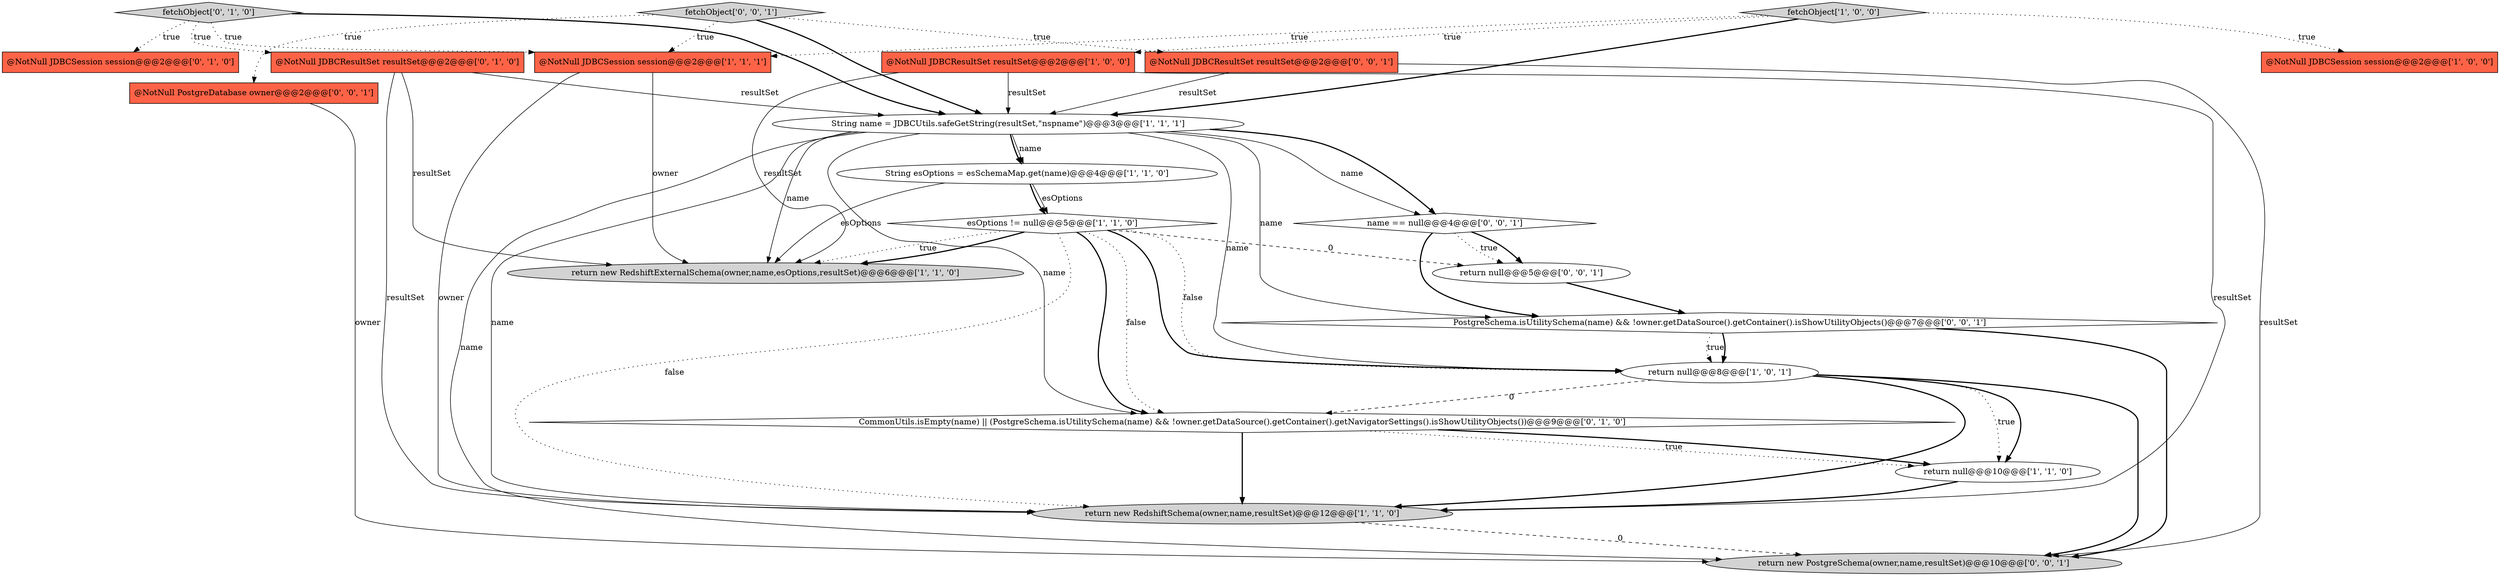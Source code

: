 digraph {
14 [style = filled, label = "@NotNull JDBCSession session@@@2@@@['0', '1', '0']", fillcolor = tomato, shape = box image = "AAA0AAABBB2BBB"];
8 [style = filled, label = "return null@@@10@@@['1', '1', '0']", fillcolor = white, shape = ellipse image = "AAA0AAABBB1BBB"];
7 [style = filled, label = "@NotNull JDBCSession session@@@2@@@['1', '1', '1']", fillcolor = tomato, shape = box image = "AAA0AAABBB1BBB"];
15 [style = filled, label = "fetchObject['0', '0', '1']", fillcolor = lightgray, shape = diamond image = "AAA0AAABBB3BBB"];
9 [style = filled, label = "String esOptions = esSchemaMap.get(name)@@@4@@@['1', '1', '0']", fillcolor = white, shape = ellipse image = "AAA0AAABBB1BBB"];
16 [style = filled, label = "@NotNull PostgreDatabase owner@@@2@@@['0', '0', '1']", fillcolor = tomato, shape = box image = "AAA0AAABBB3BBB"];
10 [style = filled, label = "fetchObject['1', '0', '0']", fillcolor = lightgray, shape = diamond image = "AAA0AAABBB1BBB"];
11 [style = filled, label = "CommonUtils.isEmpty(name) || (PostgreSchema.isUtilitySchema(name) && !owner.getDataSource().getContainer().getNavigatorSettings().isShowUtilityObjects())@@@9@@@['0', '1', '0']", fillcolor = white, shape = diamond image = "AAA1AAABBB2BBB"];
0 [style = filled, label = "return null@@@8@@@['1', '0', '1']", fillcolor = white, shape = ellipse image = "AAA0AAABBB1BBB"];
1 [style = filled, label = "@NotNull JDBCResultSet resultSet@@@2@@@['1', '0', '0']", fillcolor = tomato, shape = box image = "AAA0AAABBB1BBB"];
4 [style = filled, label = "return new RedshiftExternalSchema(owner,name,esOptions,resultSet)@@@6@@@['1', '1', '0']", fillcolor = lightgray, shape = ellipse image = "AAA0AAABBB1BBB"];
17 [style = filled, label = "name == null@@@4@@@['0', '0', '1']", fillcolor = white, shape = diamond image = "AAA0AAABBB3BBB"];
2 [style = filled, label = "String name = JDBCUtils.safeGetString(resultSet,\"nspname\")@@@3@@@['1', '1', '1']", fillcolor = white, shape = ellipse image = "AAA0AAABBB1BBB"];
5 [style = filled, label = "@NotNull JDBCSession session@@@2@@@['1', '0', '0']", fillcolor = tomato, shape = box image = "AAA0AAABBB1BBB"];
12 [style = filled, label = "fetchObject['0', '1', '0']", fillcolor = lightgray, shape = diamond image = "AAA0AAABBB2BBB"];
19 [style = filled, label = "@NotNull JDBCResultSet resultSet@@@2@@@['0', '0', '1']", fillcolor = tomato, shape = box image = "AAA0AAABBB3BBB"];
3 [style = filled, label = "esOptions != null@@@5@@@['1', '1', '0']", fillcolor = white, shape = diamond image = "AAA0AAABBB1BBB"];
6 [style = filled, label = "return new RedshiftSchema(owner,name,resultSet)@@@12@@@['1', '1', '0']", fillcolor = lightgray, shape = ellipse image = "AAA0AAABBB1BBB"];
13 [style = filled, label = "@NotNull JDBCResultSet resultSet@@@2@@@['0', '1', '0']", fillcolor = tomato, shape = box image = "AAA0AAABBB2BBB"];
18 [style = filled, label = "return null@@@5@@@['0', '0', '1']", fillcolor = white, shape = ellipse image = "AAA0AAABBB3BBB"];
21 [style = filled, label = "PostgreSchema.isUtilitySchema(name) && !owner.getDataSource().getContainer().isShowUtilityObjects()@@@7@@@['0', '0', '1']", fillcolor = white, shape = diamond image = "AAA0AAABBB3BBB"];
20 [style = filled, label = "return new PostgreSchema(owner,name,resultSet)@@@10@@@['0', '0', '1']", fillcolor = lightgray, shape = ellipse image = "AAA0AAABBB3BBB"];
0->6 [style = bold, label=""];
21->0 [style = dotted, label="true"];
12->7 [style = dotted, label="true"];
17->18 [style = dotted, label="true"];
15->19 [style = dotted, label="true"];
2->4 [style = solid, label="name"];
3->11 [style = bold, label=""];
10->1 [style = dotted, label="true"];
10->2 [style = bold, label=""];
6->20 [style = dashed, label="0"];
2->9 [style = solid, label="name"];
17->21 [style = bold, label=""];
0->8 [style = dotted, label="true"];
3->6 [style = dotted, label="false"];
3->0 [style = dotted, label="false"];
12->2 [style = bold, label=""];
2->20 [style = solid, label="name"];
9->3 [style = bold, label=""];
7->6 [style = solid, label="owner"];
16->20 [style = solid, label="owner"];
12->13 [style = dotted, label="true"];
9->3 [style = solid, label="esOptions"];
2->0 [style = solid, label="name"];
0->8 [style = bold, label=""];
8->6 [style = bold, label=""];
11->6 [style = bold, label=""];
10->7 [style = dotted, label="true"];
19->2 [style = solid, label="resultSet"];
13->6 [style = solid, label="resultSet"];
3->11 [style = dotted, label="false"];
1->6 [style = solid, label="resultSet"];
15->2 [style = bold, label=""];
2->11 [style = solid, label="name"];
1->4 [style = solid, label="resultSet"];
2->17 [style = bold, label=""];
2->6 [style = solid, label="name"];
2->9 [style = bold, label=""];
2->21 [style = solid, label="name"];
19->20 [style = solid, label="resultSet"];
0->20 [style = bold, label=""];
11->8 [style = dotted, label="true"];
0->11 [style = dashed, label="0"];
21->20 [style = bold, label=""];
7->4 [style = solid, label="owner"];
3->4 [style = dotted, label="true"];
11->8 [style = bold, label=""];
3->0 [style = bold, label=""];
12->14 [style = dotted, label="true"];
1->2 [style = solid, label="resultSet"];
18->21 [style = bold, label=""];
3->18 [style = dashed, label="0"];
15->16 [style = dotted, label="true"];
13->2 [style = solid, label="resultSet"];
13->4 [style = solid, label="resultSet"];
15->7 [style = dotted, label="true"];
21->0 [style = bold, label=""];
9->4 [style = solid, label="esOptions"];
3->4 [style = bold, label=""];
10->5 [style = dotted, label="true"];
2->17 [style = solid, label="name"];
17->18 [style = bold, label=""];
}
